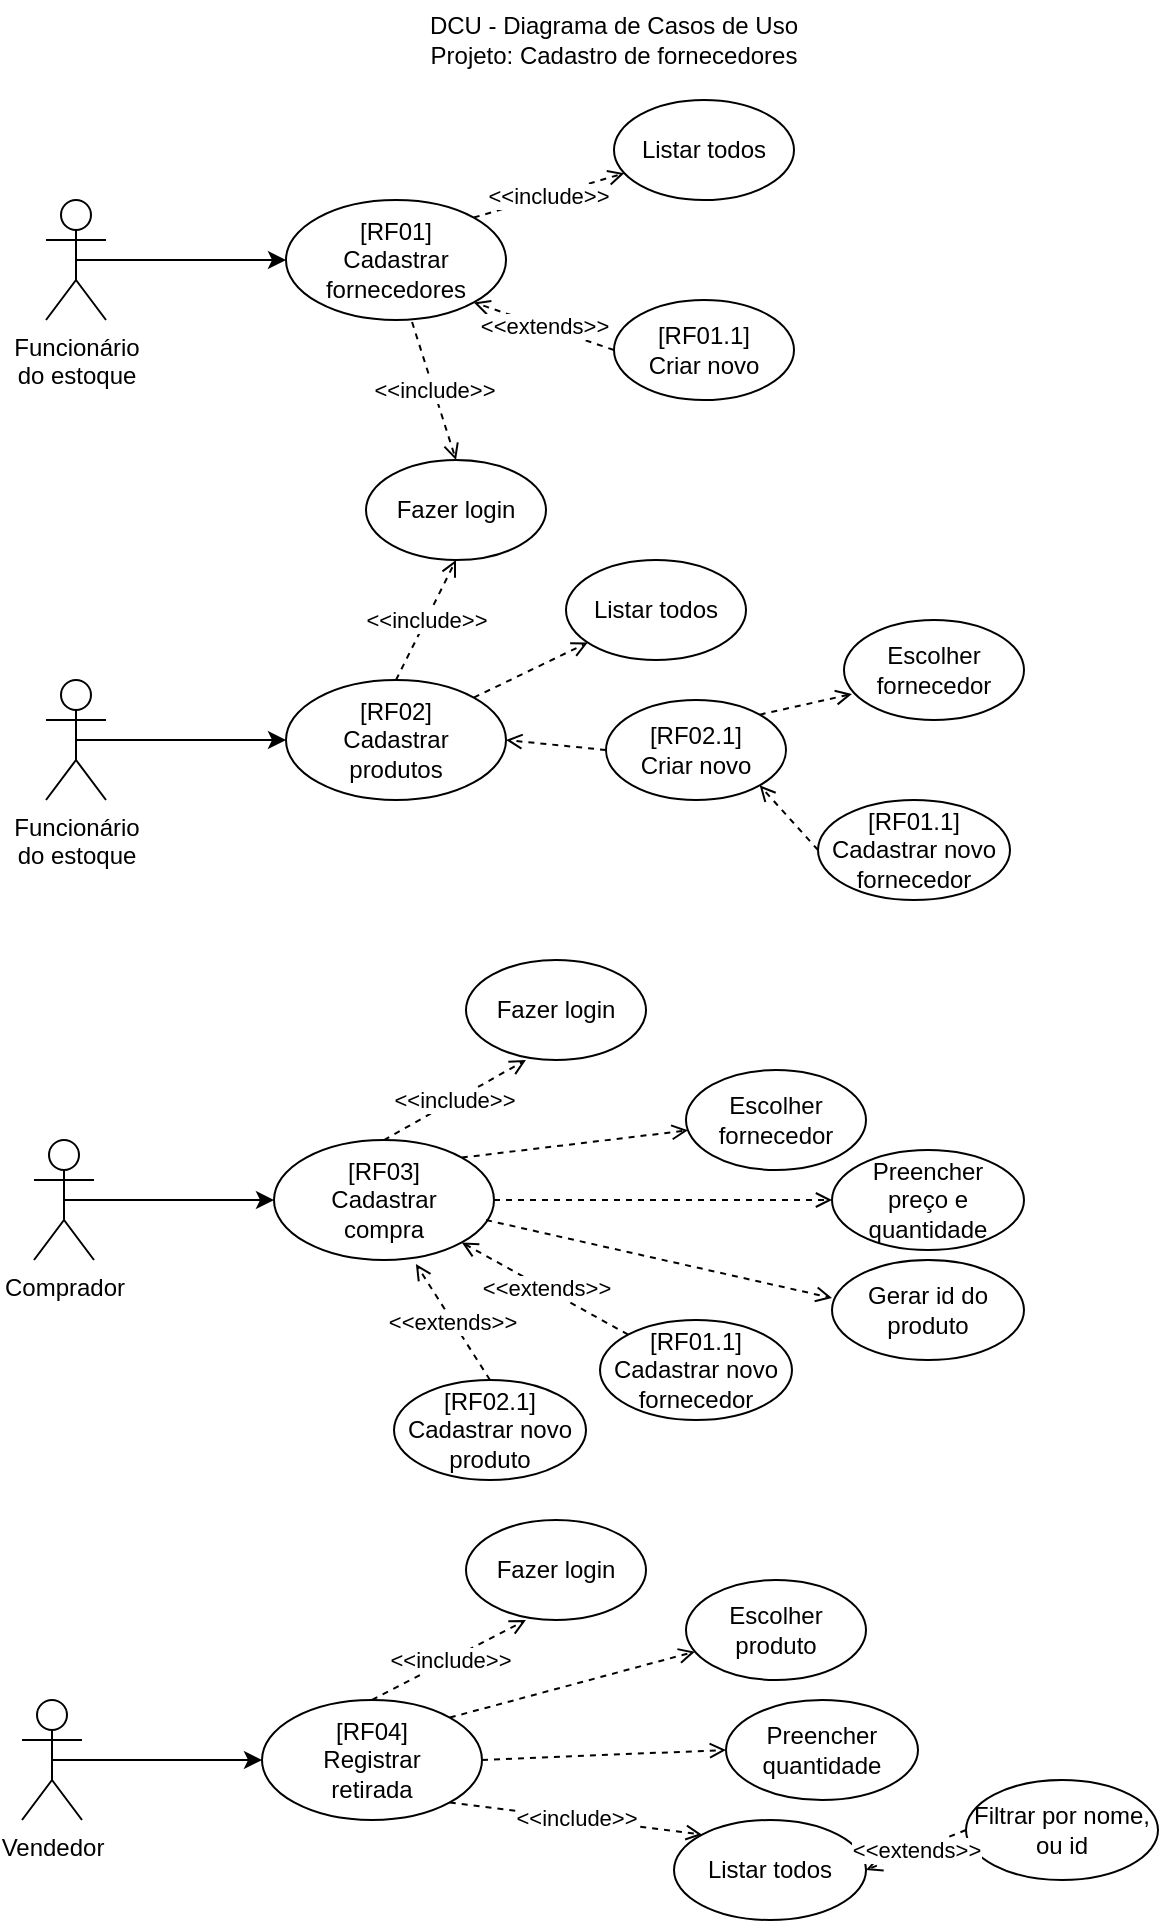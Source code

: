 <mxfile version="24.0.0" type="device">
  <diagram name="Página-1" id="TrhhkI_c56DqmzDEnzW9">
    <mxGraphModel dx="819" dy="451" grid="1" gridSize="10" guides="1" tooltips="1" connect="1" arrows="1" fold="1" page="1" pageScale="1" pageWidth="827" pageHeight="1169" math="0" shadow="0">
      <root>
        <mxCell id="0" />
        <mxCell id="1" parent="0" />
        <mxCell id="27Oe2MwbyVZv08dR9gAR-1" value="DCU - Diagrama de Casos de Uso&lt;br&gt;Projeto: Cadastro de fornecedores" style="text;html=1;align=center;verticalAlign=middle;whiteSpace=wrap;rounded=0;" parent="1" vertex="1">
          <mxGeometry x="299" y="50" width="230" height="40" as="geometry" />
        </mxCell>
        <mxCell id="27Oe2MwbyVZv08dR9gAR-8" style="edgeStyle=orthogonalEdgeStyle;rounded=0;orthogonalLoop=1;jettySize=auto;html=1;exitX=0.5;exitY=0.5;exitDx=0;exitDy=0;exitPerimeter=0;entryX=0;entryY=0.5;entryDx=0;entryDy=0;" parent="1" source="27Oe2MwbyVZv08dR9gAR-2" target="27Oe2MwbyVZv08dR9gAR-3" edge="1">
          <mxGeometry relative="1" as="geometry" />
        </mxCell>
        <mxCell id="27Oe2MwbyVZv08dR9gAR-2" value="Funcionário&lt;br&gt;do estoque" style="shape=umlActor;verticalLabelPosition=bottom;verticalAlign=top;html=1;" parent="1" vertex="1">
          <mxGeometry x="130" y="150" width="30" height="60" as="geometry" />
        </mxCell>
        <mxCell id="27Oe2MwbyVZv08dR9gAR-6" value="&amp;lt;&amp;lt;include&amp;gt;&amp;gt;" style="rounded=0;orthogonalLoop=1;jettySize=auto;html=1;exitX=1;exitY=0;exitDx=0;exitDy=0;dashed=1;endArrow=open;endFill=0;" parent="1" source="27Oe2MwbyVZv08dR9gAR-3" target="27Oe2MwbyVZv08dR9gAR-4" edge="1">
          <mxGeometry relative="1" as="geometry" />
        </mxCell>
        <mxCell id="27Oe2MwbyVZv08dR9gAR-3" value="[RF01]&lt;br&gt;Cadastrar fornecedores" style="ellipse;whiteSpace=wrap;html=1;" parent="1" vertex="1">
          <mxGeometry x="250" y="150" width="110" height="60" as="geometry" />
        </mxCell>
        <mxCell id="27Oe2MwbyVZv08dR9gAR-4" value="Listar todos" style="ellipse;whiteSpace=wrap;html=1;" parent="1" vertex="1">
          <mxGeometry x="414" y="100" width="90" height="50" as="geometry" />
        </mxCell>
        <mxCell id="27Oe2MwbyVZv08dR9gAR-5" value="[RF01.1]&lt;br&gt;Criar novo" style="ellipse;whiteSpace=wrap;html=1;" parent="1" vertex="1">
          <mxGeometry x="414" y="200" width="90" height="50" as="geometry" />
        </mxCell>
        <mxCell id="27Oe2MwbyVZv08dR9gAR-7" value="&amp;lt;&amp;lt;extends&amp;gt;&amp;gt;" style="rounded=0;orthogonalLoop=1;jettySize=auto;html=1;exitX=0;exitY=0.5;exitDx=0;exitDy=0;dashed=1;endArrow=open;endFill=0;entryX=1;entryY=1;entryDx=0;entryDy=0;" parent="1" source="27Oe2MwbyVZv08dR9gAR-5" target="27Oe2MwbyVZv08dR9gAR-3" edge="1">
          <mxGeometry relative="1" as="geometry">
            <mxPoint x="379" y="180" as="sourcePoint" />
            <mxPoint x="431" y="136" as="targetPoint" />
          </mxGeometry>
        </mxCell>
        <mxCell id="27Oe2MwbyVZv08dR9gAR-9" style="edgeStyle=orthogonalEdgeStyle;rounded=0;orthogonalLoop=1;jettySize=auto;html=1;exitX=0.5;exitY=0.5;exitDx=0;exitDy=0;exitPerimeter=0;entryX=0;entryY=0.5;entryDx=0;entryDy=0;" parent="1" source="27Oe2MwbyVZv08dR9gAR-10" target="27Oe2MwbyVZv08dR9gAR-12" edge="1">
          <mxGeometry relative="1" as="geometry" />
        </mxCell>
        <mxCell id="27Oe2MwbyVZv08dR9gAR-10" value="Funcionário&lt;br&gt;do estoque" style="shape=umlActor;verticalLabelPosition=bottom;verticalAlign=top;html=1;" parent="1" vertex="1">
          <mxGeometry x="130" y="390" width="30" height="60" as="geometry" />
        </mxCell>
        <mxCell id="27Oe2MwbyVZv08dR9gAR-11" style="rounded=0;orthogonalLoop=1;jettySize=auto;html=1;exitX=1;exitY=0;exitDx=0;exitDy=0;dashed=1;endArrow=open;endFill=0;" parent="1" source="27Oe2MwbyVZv08dR9gAR-12" target="27Oe2MwbyVZv08dR9gAR-13" edge="1">
          <mxGeometry relative="1" as="geometry" />
        </mxCell>
        <mxCell id="27Oe2MwbyVZv08dR9gAR-12" value="[RF02]&lt;br&gt;Cadastrar&lt;br&gt;produtos" style="ellipse;whiteSpace=wrap;html=1;" parent="1" vertex="1">
          <mxGeometry x="250" y="390" width="110" height="60" as="geometry" />
        </mxCell>
        <mxCell id="27Oe2MwbyVZv08dR9gAR-13" value="Listar todos" style="ellipse;whiteSpace=wrap;html=1;" parent="1" vertex="1">
          <mxGeometry x="390" y="330" width="90" height="50" as="geometry" />
        </mxCell>
        <mxCell id="27Oe2MwbyVZv08dR9gAR-14" value="[RF02.1]&lt;br&gt;Criar novo" style="ellipse;whiteSpace=wrap;html=1;" parent="1" vertex="1">
          <mxGeometry x="410" y="400" width="90" height="50" as="geometry" />
        </mxCell>
        <mxCell id="27Oe2MwbyVZv08dR9gAR-15" style="rounded=0;orthogonalLoop=1;jettySize=auto;html=1;exitX=0;exitY=0.5;exitDx=0;exitDy=0;dashed=1;endArrow=open;endFill=0;entryX=1;entryY=0.5;entryDx=0;entryDy=0;" parent="1" source="27Oe2MwbyVZv08dR9gAR-14" target="27Oe2MwbyVZv08dR9gAR-12" edge="1">
          <mxGeometry relative="1" as="geometry">
            <mxPoint x="379" y="420" as="sourcePoint" />
            <mxPoint x="431" y="376" as="targetPoint" />
          </mxGeometry>
        </mxCell>
        <mxCell id="27Oe2MwbyVZv08dR9gAR-16" value="Fazer login" style="ellipse;whiteSpace=wrap;html=1;" parent="1" vertex="1">
          <mxGeometry x="290" y="280" width="90" height="50" as="geometry" />
        </mxCell>
        <mxCell id="27Oe2MwbyVZv08dR9gAR-17" value="&amp;lt;&amp;lt;include&amp;gt;&amp;gt;" style="rounded=0;orthogonalLoop=1;jettySize=auto;html=1;exitX=0.573;exitY=1.017;exitDx=0;exitDy=0;dashed=1;endArrow=open;endFill=0;exitPerimeter=0;entryX=0.5;entryY=0;entryDx=0;entryDy=0;" parent="1" source="27Oe2MwbyVZv08dR9gAR-3" target="27Oe2MwbyVZv08dR9gAR-16" edge="1">
          <mxGeometry relative="1" as="geometry">
            <mxPoint x="354" y="169" as="sourcePoint" />
            <mxPoint x="429" y="146" as="targetPoint" />
          </mxGeometry>
        </mxCell>
        <mxCell id="27Oe2MwbyVZv08dR9gAR-18" value="&amp;lt;&amp;lt;include&amp;gt;&amp;gt;" style="rounded=0;orthogonalLoop=1;jettySize=auto;html=1;exitX=0.5;exitY=0;exitDx=0;exitDy=0;dashed=1;endArrow=open;endFill=0;entryX=0.5;entryY=1;entryDx=0;entryDy=0;" parent="1" source="27Oe2MwbyVZv08dR9gAR-12" target="27Oe2MwbyVZv08dR9gAR-16" edge="1">
          <mxGeometry relative="1" as="geometry">
            <mxPoint x="323" y="221" as="sourcePoint" />
            <mxPoint x="375" y="270" as="targetPoint" />
          </mxGeometry>
        </mxCell>
        <mxCell id="27Oe2MwbyVZv08dR9gAR-19" style="edgeStyle=orthogonalEdgeStyle;rounded=0;orthogonalLoop=1;jettySize=auto;html=1;exitX=0.5;exitY=0.5;exitDx=0;exitDy=0;exitPerimeter=0;entryX=0;entryY=0.5;entryDx=0;entryDy=0;" parent="1" source="27Oe2MwbyVZv08dR9gAR-20" target="27Oe2MwbyVZv08dR9gAR-22" edge="1">
          <mxGeometry relative="1" as="geometry" />
        </mxCell>
        <mxCell id="27Oe2MwbyVZv08dR9gAR-20" value="Comprador" style="shape=umlActor;verticalLabelPosition=bottom;verticalAlign=top;html=1;" parent="1" vertex="1">
          <mxGeometry x="124" y="620" width="30" height="60" as="geometry" />
        </mxCell>
        <mxCell id="27Oe2MwbyVZv08dR9gAR-21" style="rounded=0;orthogonalLoop=1;jettySize=auto;html=1;exitX=1;exitY=0;exitDx=0;exitDy=0;dashed=1;endArrow=open;endFill=0;" parent="1" source="27Oe2MwbyVZv08dR9gAR-22" target="27Oe2MwbyVZv08dR9gAR-23" edge="1">
          <mxGeometry relative="1" as="geometry" />
        </mxCell>
        <mxCell id="27Oe2MwbyVZv08dR9gAR-22" value="[RF03]&lt;br&gt;Cadastrar&lt;br&gt;compra" style="ellipse;whiteSpace=wrap;html=1;" parent="1" vertex="1">
          <mxGeometry x="244" y="620" width="110" height="60" as="geometry" />
        </mxCell>
        <mxCell id="27Oe2MwbyVZv08dR9gAR-23" value="Escolher fornecedor" style="ellipse;whiteSpace=wrap;html=1;" parent="1" vertex="1">
          <mxGeometry x="450" y="585" width="90" height="50" as="geometry" />
        </mxCell>
        <mxCell id="27Oe2MwbyVZv08dR9gAR-24" value="[RF01.1]&lt;br&gt;Cadastrar novo fornecedor" style="ellipse;whiteSpace=wrap;html=1;" parent="1" vertex="1">
          <mxGeometry x="407" y="710" width="96" height="50" as="geometry" />
        </mxCell>
        <mxCell id="27Oe2MwbyVZv08dR9gAR-25" value="&amp;lt;&amp;lt;extends&amp;gt;&amp;gt;" style="rounded=0;orthogonalLoop=1;jettySize=auto;html=1;exitX=0;exitY=0;exitDx=0;exitDy=0;dashed=1;endArrow=open;endFill=0;entryX=1;entryY=1;entryDx=0;entryDy=0;" parent="1" source="27Oe2MwbyVZv08dR9gAR-24" target="27Oe2MwbyVZv08dR9gAR-22" edge="1">
          <mxGeometry relative="1" as="geometry">
            <mxPoint x="373" y="650" as="sourcePoint" />
            <mxPoint x="425" y="606" as="targetPoint" />
          </mxGeometry>
        </mxCell>
        <mxCell id="27Oe2MwbyVZv08dR9gAR-26" value="Fazer login" style="ellipse;whiteSpace=wrap;html=1;" parent="1" vertex="1">
          <mxGeometry x="340" y="530" width="90" height="50" as="geometry" />
        </mxCell>
        <mxCell id="27Oe2MwbyVZv08dR9gAR-27" value="&amp;lt;&amp;lt;include&amp;gt;&amp;gt;" style="rounded=0;orthogonalLoop=1;jettySize=auto;html=1;exitX=0.5;exitY=0;exitDx=0;exitDy=0;dashed=1;endArrow=open;endFill=0;entryX=0.333;entryY=1;entryDx=0;entryDy=0;entryPerimeter=0;" parent="1" source="27Oe2MwbyVZv08dR9gAR-22" target="27Oe2MwbyVZv08dR9gAR-26" edge="1">
          <mxGeometry relative="1" as="geometry">
            <mxPoint x="317" y="451" as="sourcePoint" />
            <mxPoint x="369" y="500" as="targetPoint" />
          </mxGeometry>
        </mxCell>
        <mxCell id="27Oe2MwbyVZv08dR9gAR-28" value="[RF02.1]&lt;br&gt;Cadastrar novo produto" style="ellipse;whiteSpace=wrap;html=1;" parent="1" vertex="1">
          <mxGeometry x="304" y="740" width="96" height="50" as="geometry" />
        </mxCell>
        <mxCell id="27Oe2MwbyVZv08dR9gAR-29" value="Escolher fornecedor" style="ellipse;whiteSpace=wrap;html=1;" parent="1" vertex="1">
          <mxGeometry x="529" y="360" width="90" height="50" as="geometry" />
        </mxCell>
        <mxCell id="27Oe2MwbyVZv08dR9gAR-31" value="[RF01.1]&lt;br&gt;Cadastrar novo fornecedor" style="ellipse;whiteSpace=wrap;html=1;" parent="1" vertex="1">
          <mxGeometry x="516" y="450" width="96" height="50" as="geometry" />
        </mxCell>
        <mxCell id="27Oe2MwbyVZv08dR9gAR-33" style="rounded=0;orthogonalLoop=1;jettySize=auto;html=1;exitX=1;exitY=0;exitDx=0;exitDy=0;dashed=1;endArrow=open;endFill=0;entryX=0.044;entryY=0.74;entryDx=0;entryDy=0;entryPerimeter=0;" parent="1" source="27Oe2MwbyVZv08dR9gAR-14" target="27Oe2MwbyVZv08dR9gAR-29" edge="1">
          <mxGeometry relative="1" as="geometry">
            <mxPoint x="354" y="409" as="sourcePoint" />
            <mxPoint x="426" y="387" as="targetPoint" />
          </mxGeometry>
        </mxCell>
        <mxCell id="27Oe2MwbyVZv08dR9gAR-34" style="rounded=0;orthogonalLoop=1;jettySize=auto;html=1;exitX=0;exitY=0.5;exitDx=0;exitDy=0;dashed=1;endArrow=open;endFill=0;entryX=1;entryY=1;entryDx=0;entryDy=0;" parent="1" source="27Oe2MwbyVZv08dR9gAR-31" target="27Oe2MwbyVZv08dR9gAR-14" edge="1">
          <mxGeometry relative="1" as="geometry">
            <mxPoint x="495" y="427" as="sourcePoint" />
            <mxPoint x="554" y="407" as="targetPoint" />
          </mxGeometry>
        </mxCell>
        <mxCell id="27Oe2MwbyVZv08dR9gAR-35" value="&amp;lt;&amp;lt;extends&amp;gt;&amp;gt;" style="rounded=0;orthogonalLoop=1;jettySize=auto;html=1;exitX=0.5;exitY=0;exitDx=0;exitDy=0;dashed=1;endArrow=open;endFill=0;entryX=0.645;entryY=1.033;entryDx=0;entryDy=0;entryPerimeter=0;" parent="1" source="27Oe2MwbyVZv08dR9gAR-28" target="27Oe2MwbyVZv08dR9gAR-22" edge="1">
          <mxGeometry relative="1" as="geometry">
            <mxPoint x="443" y="705" as="sourcePoint" />
            <mxPoint x="348" y="681" as="targetPoint" />
          </mxGeometry>
        </mxCell>
        <mxCell id="27Oe2MwbyVZv08dR9gAR-36" value="Preencher&lt;br&gt;preço e quantidade" style="ellipse;whiteSpace=wrap;html=1;" parent="1" vertex="1">
          <mxGeometry x="523" y="625" width="96" height="50" as="geometry" />
        </mxCell>
        <mxCell id="27Oe2MwbyVZv08dR9gAR-37" style="rounded=0;orthogonalLoop=1;jettySize=auto;html=1;exitX=1;exitY=0.5;exitDx=0;exitDy=0;dashed=1;endArrow=open;endFill=0;entryX=0;entryY=0.5;entryDx=0;entryDy=0;" parent="1" source="27Oe2MwbyVZv08dR9gAR-22" target="27Oe2MwbyVZv08dR9gAR-36" edge="1">
          <mxGeometry relative="1" as="geometry">
            <mxPoint x="348" y="639" as="sourcePoint" />
            <mxPoint x="461" y="625" as="targetPoint" />
          </mxGeometry>
        </mxCell>
        <mxCell id="27Oe2MwbyVZv08dR9gAR-38" style="edgeStyle=orthogonalEdgeStyle;rounded=0;orthogonalLoop=1;jettySize=auto;html=1;exitX=0.5;exitY=0.5;exitDx=0;exitDy=0;exitPerimeter=0;entryX=0;entryY=0.5;entryDx=0;entryDy=0;" parent="1" source="27Oe2MwbyVZv08dR9gAR-39" target="27Oe2MwbyVZv08dR9gAR-41" edge="1">
          <mxGeometry relative="1" as="geometry" />
        </mxCell>
        <mxCell id="27Oe2MwbyVZv08dR9gAR-39" value="Vendedor" style="shape=umlActor;verticalLabelPosition=bottom;verticalAlign=top;html=1;" parent="1" vertex="1">
          <mxGeometry x="118" y="900" width="30" height="60" as="geometry" />
        </mxCell>
        <mxCell id="27Oe2MwbyVZv08dR9gAR-40" style="rounded=0;orthogonalLoop=1;jettySize=auto;html=1;exitX=1;exitY=0;exitDx=0;exitDy=0;dashed=1;endArrow=open;endFill=0;" parent="1" source="27Oe2MwbyVZv08dR9gAR-41" target="27Oe2MwbyVZv08dR9gAR-42" edge="1">
          <mxGeometry relative="1" as="geometry" />
        </mxCell>
        <mxCell id="27Oe2MwbyVZv08dR9gAR-41" value="[RF04]&lt;br&gt;Registrar&lt;br&gt;retirada" style="ellipse;whiteSpace=wrap;html=1;" parent="1" vertex="1">
          <mxGeometry x="238" y="900" width="110" height="60" as="geometry" />
        </mxCell>
        <mxCell id="27Oe2MwbyVZv08dR9gAR-42" value="Escolher produto" style="ellipse;whiteSpace=wrap;html=1;" parent="1" vertex="1">
          <mxGeometry x="450" y="840" width="90" height="50" as="geometry" />
        </mxCell>
        <mxCell id="27Oe2MwbyVZv08dR9gAR-43" value="Listar todos" style="ellipse;whiteSpace=wrap;html=1;" parent="1" vertex="1">
          <mxGeometry x="444" y="960" width="96" height="50" as="geometry" />
        </mxCell>
        <mxCell id="27Oe2MwbyVZv08dR9gAR-44" value="&amp;lt;&amp;lt;include&amp;gt;&amp;gt;" style="rounded=0;orthogonalLoop=1;jettySize=auto;html=1;dashed=1;endArrow=open;endFill=0;entryX=0;entryY=0;entryDx=0;entryDy=0;exitX=1;exitY=1;exitDx=0;exitDy=0;" parent="1" source="27Oe2MwbyVZv08dR9gAR-41" target="27Oe2MwbyVZv08dR9gAR-43" edge="1">
          <mxGeometry relative="1" as="geometry">
            <mxPoint x="390" y="960" as="sourcePoint" />
            <mxPoint x="419" y="886" as="targetPoint" />
          </mxGeometry>
        </mxCell>
        <mxCell id="27Oe2MwbyVZv08dR9gAR-45" value="Fazer login" style="ellipse;whiteSpace=wrap;html=1;" parent="1" vertex="1">
          <mxGeometry x="340" y="810" width="90" height="50" as="geometry" />
        </mxCell>
        <mxCell id="27Oe2MwbyVZv08dR9gAR-46" value="&amp;lt;&amp;lt;include&amp;gt;&amp;gt;" style="rounded=0;orthogonalLoop=1;jettySize=auto;html=1;exitX=0.5;exitY=0;exitDx=0;exitDy=0;dashed=1;endArrow=open;endFill=0;entryX=0.333;entryY=1;entryDx=0;entryDy=0;entryPerimeter=0;" parent="1" source="27Oe2MwbyVZv08dR9gAR-41" target="27Oe2MwbyVZv08dR9gAR-45" edge="1">
          <mxGeometry relative="1" as="geometry">
            <mxPoint x="311" y="731" as="sourcePoint" />
            <mxPoint x="363" y="780" as="targetPoint" />
          </mxGeometry>
        </mxCell>
        <mxCell id="27Oe2MwbyVZv08dR9gAR-47" value="Filtrar por nome, ou id" style="ellipse;whiteSpace=wrap;html=1;" parent="1" vertex="1">
          <mxGeometry x="590" y="940" width="96" height="50" as="geometry" />
        </mxCell>
        <mxCell id="27Oe2MwbyVZv08dR9gAR-48" value="&amp;lt;&amp;lt;extends&amp;gt;&amp;gt;" style="rounded=0;orthogonalLoop=1;jettySize=auto;html=1;exitX=0;exitY=0.5;exitDx=0;exitDy=0;dashed=1;endArrow=open;endFill=0;entryX=1;entryY=0.5;entryDx=0;entryDy=0;" parent="1" source="27Oe2MwbyVZv08dR9gAR-47" target="27Oe2MwbyVZv08dR9gAR-43" edge="1">
          <mxGeometry relative="1" as="geometry">
            <mxPoint x="437" y="985" as="sourcePoint" />
            <mxPoint x="342" y="961" as="targetPoint" />
          </mxGeometry>
        </mxCell>
        <mxCell id="27Oe2MwbyVZv08dR9gAR-49" value="Preencher&lt;br&gt;quantidade" style="ellipse;whiteSpace=wrap;html=1;" parent="1" vertex="1">
          <mxGeometry x="470" y="900" width="96" height="50" as="geometry" />
        </mxCell>
        <mxCell id="27Oe2MwbyVZv08dR9gAR-50" style="rounded=0;orthogonalLoop=1;jettySize=auto;html=1;exitX=1;exitY=0.5;exitDx=0;exitDy=0;dashed=1;endArrow=open;endFill=0;entryX=0;entryY=0.5;entryDx=0;entryDy=0;" parent="1" source="27Oe2MwbyVZv08dR9gAR-41" target="27Oe2MwbyVZv08dR9gAR-49" edge="1">
          <mxGeometry relative="1" as="geometry">
            <mxPoint x="342" y="919" as="sourcePoint" />
            <mxPoint x="455" y="905" as="targetPoint" />
          </mxGeometry>
        </mxCell>
        <mxCell id="27Oe2MwbyVZv08dR9gAR-51" value="Gerar id do produto" style="ellipse;whiteSpace=wrap;html=1;" parent="1" vertex="1">
          <mxGeometry x="523" y="680" width="96" height="50" as="geometry" />
        </mxCell>
        <mxCell id="27Oe2MwbyVZv08dR9gAR-52" style="rounded=0;orthogonalLoop=1;jettySize=auto;html=1;exitX=0.964;exitY=0.667;exitDx=0;exitDy=0;dashed=1;endArrow=open;endFill=0;entryX=0;entryY=0.38;entryDx=0;entryDy=0;entryPerimeter=0;exitPerimeter=0;" parent="1" source="27Oe2MwbyVZv08dR9gAR-22" target="27Oe2MwbyVZv08dR9gAR-51" edge="1">
          <mxGeometry relative="1" as="geometry">
            <mxPoint x="364" y="660" as="sourcePoint" />
            <mxPoint x="533" y="660" as="targetPoint" />
          </mxGeometry>
        </mxCell>
      </root>
    </mxGraphModel>
  </diagram>
</mxfile>
